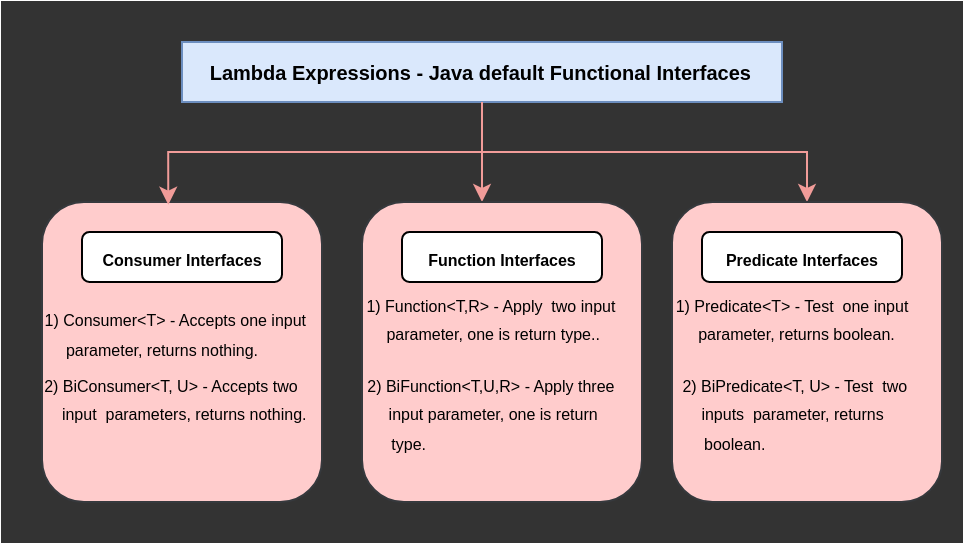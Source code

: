 <mxfile version="28.0.6">
  <diagram name="Page-1" id="1XOeaGYE_jQfQiHo8Q4f">
    <mxGraphModel dx="524" dy="278" grid="1" gridSize="10" guides="1" tooltips="1" connect="1" arrows="1" fold="1" page="1" pageScale="1" pageWidth="480" pageHeight="270" math="0" shadow="0">
      <root>
        <mxCell id="0" />
        <mxCell id="1" parent="0" />
        <mxCell id="MZ2fn7TXdCOlkScp6uKp-1" value="" style="rounded=0;whiteSpace=wrap;html=1;strokeColor=#333333;fillColor=#333333;movable=0;resizable=0;rotatable=0;deletable=0;editable=0;locked=1;connectable=0;" parent="1" vertex="1">
          <mxGeometry width="480" height="270" as="geometry" />
        </mxCell>
        <mxCell id="aGyHzL2mun_F8L45ezG5-6" style="edgeStyle=orthogonalEdgeStyle;rounded=0;orthogonalLoop=1;jettySize=auto;html=1;strokeColor=#F19C99;" edge="1" parent="1" source="MZ2fn7TXdCOlkScp6uKp-2">
          <mxGeometry relative="1" as="geometry">
            <mxPoint x="240" y="100" as="targetPoint" />
          </mxGeometry>
        </mxCell>
        <mxCell id="aGyHzL2mun_F8L45ezG5-7" style="edgeStyle=orthogonalEdgeStyle;rounded=0;orthogonalLoop=1;jettySize=auto;html=1;fillColor=#ffcccc;strokeColor=#F19C99;" edge="1" parent="1" source="MZ2fn7TXdCOlkScp6uKp-2" target="MZ2fn7TXdCOlkScp6uKp-6">
          <mxGeometry relative="1" as="geometry" />
        </mxCell>
        <mxCell id="MZ2fn7TXdCOlkScp6uKp-2" value="&lt;font style=&quot;font-size: 10px;&quot;&gt;&lt;b&gt;&amp;nbsp; &amp;nbsp; Lambda Expressions - Java default Functional Interfaces&lt;span style=&quot;white-space: pre;&quot;&gt;&#x9;&lt;/span&gt;&amp;nbsp;&amp;nbsp;&lt;/b&gt;&lt;/font&gt;" style="rounded=0;whiteSpace=wrap;html=1;fillColor=#dae8fc;strokeColor=#6c8ebf;" parent="1" vertex="1">
          <mxGeometry x="90" y="20" width="300" height="30" as="geometry" />
        </mxCell>
        <mxCell id="MZ2fn7TXdCOlkScp6uKp-4" value="&lt;b&gt;&lt;font style=&quot;font-size: 7px;&quot;&gt;&lt;br&gt;&lt;/font&gt;&lt;/b&gt;" style="rounded=1;whiteSpace=wrap;html=1;fillColor=#ffcccc;strokeColor=#36393d;" parent="1" vertex="1">
          <mxGeometry x="20" y="100" width="140" height="150" as="geometry" />
        </mxCell>
        <mxCell id="MZ2fn7TXdCOlkScp6uKp-5" value="" style="rounded=1;whiteSpace=wrap;html=1;fillColor=#ffcccc;strokeColor=#36393d;" parent="1" vertex="1">
          <mxGeometry x="180" y="100" width="140" height="150" as="geometry" />
        </mxCell>
        <mxCell id="MZ2fn7TXdCOlkScp6uKp-6" value="" style="rounded=1;whiteSpace=wrap;html=1;fillColor=#ffcccc;strokeColor=#36393d;" parent="1" vertex="1">
          <mxGeometry x="335" y="100" width="135" height="150" as="geometry" />
        </mxCell>
        <mxCell id="MZ2fn7TXdCOlkScp6uKp-7" value="&lt;font style=&quot;font-size: 8px;&quot;&gt;&lt;b style=&quot;&quot;&gt;Consumer Interfaces&lt;/b&gt;&lt;/font&gt;" style="rounded=1;whiteSpace=wrap;html=1;" parent="1" vertex="1">
          <mxGeometry x="40" y="115" width="100" height="25" as="geometry" />
        </mxCell>
        <mxCell id="MZ2fn7TXdCOlkScp6uKp-8" value="&lt;font style=&quot;font-size: 8px;&quot;&gt;&lt;b style=&quot;&quot;&gt;Function Interfaces&lt;/b&gt;&lt;/font&gt;" style="rounded=1;whiteSpace=wrap;html=1;" parent="1" vertex="1">
          <mxGeometry x="200" y="115" width="100" height="25" as="geometry" />
        </mxCell>
        <mxCell id="MZ2fn7TXdCOlkScp6uKp-9" value="&lt;font style=&quot;font-size: 8px;&quot;&gt;&lt;b style=&quot;&quot;&gt;Predicate Interfaces&lt;/b&gt;&lt;/font&gt;" style="rounded=1;whiteSpace=wrap;html=1;" parent="1" vertex="1">
          <mxGeometry x="350" y="115" width="100" height="25" as="geometry" />
        </mxCell>
        <mxCell id="MZ2fn7TXdCOlkScp6uKp-11" value="&lt;font style=&quot;font-size: 8px;&quot;&gt;1) Consumer&amp;lt;T&amp;gt; - Accepts one input&amp;nbsp; &amp;nbsp; &amp;nbsp; &amp;nbsp;parameter, returns nothing.&amp;nbsp; &amp;nbsp; &amp;nbsp; &amp;nbsp; &amp;nbsp; &amp;nbsp;&amp;nbsp;&lt;/font&gt;" style="text;html=1;align=center;verticalAlign=middle;whiteSpace=wrap;rounded=0;" parent="1" vertex="1">
          <mxGeometry x="20" y="150" width="140" height="30" as="geometry" />
        </mxCell>
        <mxCell id="MZ2fn7TXdCOlkScp6uKp-12" value="&lt;font style=&quot;font-size: 8px;&quot;&gt;2) BiConsumer&amp;lt;T, U&amp;gt; - Accepts two&amp;nbsp; &amp;nbsp; &amp;nbsp; &amp;nbsp; &amp;nbsp; input&amp;nbsp; parameters, returns nothing.&amp;nbsp; &amp;nbsp; &amp;nbsp; &amp;nbsp; &amp;nbsp; &amp;nbsp; &amp;nbsp;&lt;/font&gt;" style="text;html=1;align=center;verticalAlign=middle;whiteSpace=wrap;rounded=0;" parent="1" vertex="1">
          <mxGeometry x="20" y="190" width="140" height="30" as="geometry" />
        </mxCell>
        <mxCell id="aGyHzL2mun_F8L45ezG5-1" value="&lt;font style=&quot;font-size: 8px;&quot;&gt;1) Function&amp;lt;T,R&amp;gt; - Apply&amp;nbsp; two input&amp;nbsp; &amp;nbsp; &amp;nbsp; &amp;nbsp; &amp;nbsp; &amp;nbsp;parameter, one is return type..&amp;nbsp; &amp;nbsp; &amp;nbsp; &amp;nbsp; &amp;nbsp; &amp;nbsp; &amp;nbsp;&amp;nbsp;&lt;/font&gt;" style="text;html=1;align=center;verticalAlign=middle;whiteSpace=wrap;rounded=0;" vertex="1" parent="1">
          <mxGeometry x="180" y="150" width="140" height="30" as="geometry" />
        </mxCell>
        <mxCell id="aGyHzL2mun_F8L45ezG5-2" value="&lt;font style=&quot;font-size: 8px;&quot;&gt;2) BiFunction&amp;lt;T,U,R&amp;gt; - Apply three&amp;nbsp; &amp;nbsp; &amp;nbsp; &amp;nbsp; &amp;nbsp; &amp;nbsp;input parameter, one is return&amp;nbsp; &amp;nbsp; &amp;nbsp; &amp;nbsp; &amp;nbsp; &amp;nbsp;type.&amp;nbsp; &amp;nbsp; &amp;nbsp; &amp;nbsp; &amp;nbsp; &amp;nbsp; &amp;nbsp; &amp;nbsp; &amp;nbsp; &amp;nbsp; &amp;nbsp; &amp;nbsp; &amp;nbsp; &amp;nbsp; &amp;nbsp; &amp;nbsp; &amp;nbsp; &amp;nbsp; &amp;nbsp; &amp;nbsp; &amp;nbsp; &amp;nbsp;&lt;/font&gt;" style="text;html=1;align=center;verticalAlign=middle;whiteSpace=wrap;rounded=0;" vertex="1" parent="1">
          <mxGeometry x="180" y="190" width="140" height="30" as="geometry" />
        </mxCell>
        <mxCell id="aGyHzL2mun_F8L45ezG5-3" value="&lt;font style=&quot;font-size: 8px;&quot;&gt;1) Predicate&amp;lt;T&amp;gt; - Test&amp;nbsp; one input&amp;nbsp; &amp;nbsp; &amp;nbsp; &amp;nbsp; &amp;nbsp; &amp;nbsp; &amp;nbsp; parameter, returns boolean.&amp;nbsp; &amp;nbsp; &amp;nbsp; &amp;nbsp; &amp;nbsp; &amp;nbsp; &amp;nbsp;&amp;nbsp;&lt;/font&gt;" style="text;html=1;align=center;verticalAlign=middle;whiteSpace=wrap;rounded=0;" vertex="1" parent="1">
          <mxGeometry x="335" y="150" width="140" height="30" as="geometry" />
        </mxCell>
        <mxCell id="aGyHzL2mun_F8L45ezG5-4" value="&lt;font style=&quot;font-size: 8px;&quot;&gt;2) BiPredicate&amp;lt;T, U&amp;gt; - Test&amp;nbsp; two&amp;nbsp; &amp;nbsp;inputs&amp;nbsp; parameter, returns&amp;nbsp; &amp;nbsp; &amp;nbsp;boolean.&amp;nbsp; &amp;nbsp; &amp;nbsp; &amp;nbsp; &amp;nbsp; &amp;nbsp; &amp;nbsp; &amp;nbsp; &amp;nbsp; &amp;nbsp; &amp;nbsp; &amp;nbsp; &amp;nbsp; &amp;nbsp; &amp;nbsp;&lt;/font&gt;" style="text;html=1;align=center;verticalAlign=middle;whiteSpace=wrap;rounded=0;" vertex="1" parent="1">
          <mxGeometry x="335" y="190" width="125" height="30" as="geometry" />
        </mxCell>
        <mxCell id="aGyHzL2mun_F8L45ezG5-5" style="edgeStyle=orthogonalEdgeStyle;rounded=0;orthogonalLoop=1;jettySize=auto;html=1;entryX=0.451;entryY=0.009;entryDx=0;entryDy=0;entryPerimeter=0;fillColor=#ffcccc;strokeColor=#F19C99;" edge="1" parent="1" source="MZ2fn7TXdCOlkScp6uKp-2" target="MZ2fn7TXdCOlkScp6uKp-4">
          <mxGeometry relative="1" as="geometry" />
        </mxCell>
      </root>
    </mxGraphModel>
  </diagram>
</mxfile>
